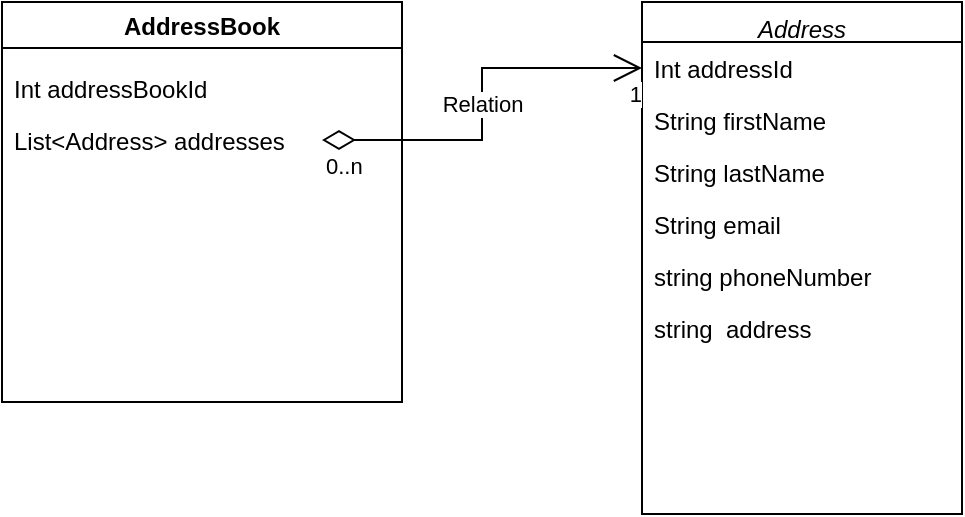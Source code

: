 <mxfile version="16.6.2" type="device"><diagram id="C5RBs43oDa-KdzZeNtuy" name="Page-1"><mxGraphModel dx="1422" dy="762" grid="1" gridSize="10" guides="1" tooltips="1" connect="1" arrows="1" fold="1" page="1" pageScale="1" pageWidth="827" pageHeight="1169" math="0" shadow="0"><root><mxCell id="WIyWlLk6GJQsqaUBKTNV-0"/><mxCell id="WIyWlLk6GJQsqaUBKTNV-1" parent="WIyWlLk6GJQsqaUBKTNV-0"/><mxCell id="zkfFHV4jXpPFQw0GAbJ--0" value="Address" style="swimlane;fontStyle=2;align=center;verticalAlign=top;childLayout=stackLayout;horizontal=1;startSize=20;horizontalStack=0;resizeParent=1;resizeLast=0;collapsible=1;marginBottom=0;rounded=0;shadow=0;strokeWidth=1;" parent="WIyWlLk6GJQsqaUBKTNV-1" vertex="1"><mxGeometry x="450" y="120" width="160" height="256" as="geometry"><mxRectangle x="230" y="140" width="160" height="26" as="alternateBounds"/></mxGeometry></mxCell><mxCell id="RRUArc3k5_QhQbqpKwGN-2" value="Int addressId" style="text;align=left;verticalAlign=top;spacingLeft=4;spacingRight=4;overflow=hidden;rotatable=0;points=[[0,0.5],[1,0.5]];portConstraint=eastwest;" vertex="1" parent="zkfFHV4jXpPFQw0GAbJ--0"><mxGeometry y="20" width="160" height="26" as="geometry"/></mxCell><mxCell id="zkfFHV4jXpPFQw0GAbJ--1" value="String firstName" style="text;align=left;verticalAlign=top;spacingLeft=4;spacingRight=4;overflow=hidden;rotatable=0;points=[[0,0.5],[1,0.5]];portConstraint=eastwest;" parent="zkfFHV4jXpPFQw0GAbJ--0" vertex="1"><mxGeometry y="46" width="160" height="26" as="geometry"/></mxCell><mxCell id="zkfFHV4jXpPFQw0GAbJ--2" value="String lastName" style="text;align=left;verticalAlign=top;spacingLeft=4;spacingRight=4;overflow=hidden;rotatable=0;points=[[0,0.5],[1,0.5]];portConstraint=eastwest;rounded=0;shadow=0;html=0;" parent="zkfFHV4jXpPFQw0GAbJ--0" vertex="1"><mxGeometry y="72" width="160" height="26" as="geometry"/></mxCell><mxCell id="zkfFHV4jXpPFQw0GAbJ--3" value="String email" style="text;align=left;verticalAlign=top;spacingLeft=4;spacingRight=4;overflow=hidden;rotatable=0;points=[[0,0.5],[1,0.5]];portConstraint=eastwest;rounded=0;shadow=0;html=0;" parent="zkfFHV4jXpPFQw0GAbJ--0" vertex="1"><mxGeometry y="98" width="160" height="26" as="geometry"/></mxCell><mxCell id="zkfFHV4jXpPFQw0GAbJ--5" value="string phoneNumber" style="text;align=left;verticalAlign=top;spacingLeft=4;spacingRight=4;overflow=hidden;rotatable=0;points=[[0,0.5],[1,0.5]];portConstraint=eastwest;" parent="zkfFHV4jXpPFQw0GAbJ--0" vertex="1"><mxGeometry y="124" width="160" height="26" as="geometry"/></mxCell><mxCell id="RRUArc3k5_QhQbqpKwGN-1" value="string  address&#10;" style="text;align=left;verticalAlign=top;spacingLeft=4;spacingRight=4;overflow=hidden;rotatable=0;points=[[0,0.5],[1,0.5]];portConstraint=eastwest;" vertex="1" parent="zkfFHV4jXpPFQw0GAbJ--0"><mxGeometry y="150" width="160" height="26" as="geometry"/></mxCell><mxCell id="RRUArc3k5_QhQbqpKwGN-8" value="AddressBook" style="swimlane;" vertex="1" parent="WIyWlLk6GJQsqaUBKTNV-1"><mxGeometry x="130" y="120" width="200" height="200" as="geometry"/></mxCell><mxCell id="RRUArc3k5_QhQbqpKwGN-10" value="Int addressBookId" style="text;align=left;verticalAlign=top;spacingLeft=4;spacingRight=4;overflow=hidden;rotatable=0;points=[[0,0.5],[1,0.5]];portConstraint=eastwest;" vertex="1" parent="RRUArc3k5_QhQbqpKwGN-8"><mxGeometry y="30" width="160" height="26" as="geometry"/></mxCell><mxCell id="RRUArc3k5_QhQbqpKwGN-11" value="List&lt;Address&gt; addresses" style="text;align=left;verticalAlign=top;spacingLeft=4;spacingRight=4;overflow=hidden;rotatable=0;points=[[0,0.5],[1,0.5]];portConstraint=eastwest;" vertex="1" parent="RRUArc3k5_QhQbqpKwGN-8"><mxGeometry y="56" width="160" height="26" as="geometry"/></mxCell><mxCell id="RRUArc3k5_QhQbqpKwGN-12" value="Relation" style="endArrow=open;html=1;endSize=12;startArrow=diamondThin;startSize=14;startFill=0;edgeStyle=orthogonalEdgeStyle;rounded=0;exitX=1;exitY=0.5;exitDx=0;exitDy=0;entryX=0;entryY=0.5;entryDx=0;entryDy=0;" edge="1" parent="WIyWlLk6GJQsqaUBKTNV-1" source="RRUArc3k5_QhQbqpKwGN-11" target="RRUArc3k5_QhQbqpKwGN-2"><mxGeometry relative="1" as="geometry"><mxPoint x="330" y="390" as="sourcePoint"/><mxPoint x="490" y="390" as="targetPoint"/></mxGeometry></mxCell><mxCell id="RRUArc3k5_QhQbqpKwGN-13" value="0..n" style="edgeLabel;resizable=0;html=1;align=left;verticalAlign=top;" connectable="0" vertex="1" parent="RRUArc3k5_QhQbqpKwGN-12"><mxGeometry x="-1" relative="1" as="geometry"/></mxCell><mxCell id="RRUArc3k5_QhQbqpKwGN-14" value="1" style="edgeLabel;resizable=0;html=1;align=right;verticalAlign=top;" connectable="0" vertex="1" parent="RRUArc3k5_QhQbqpKwGN-12"><mxGeometry x="1" relative="1" as="geometry"/></mxCell></root></mxGraphModel></diagram></mxfile>